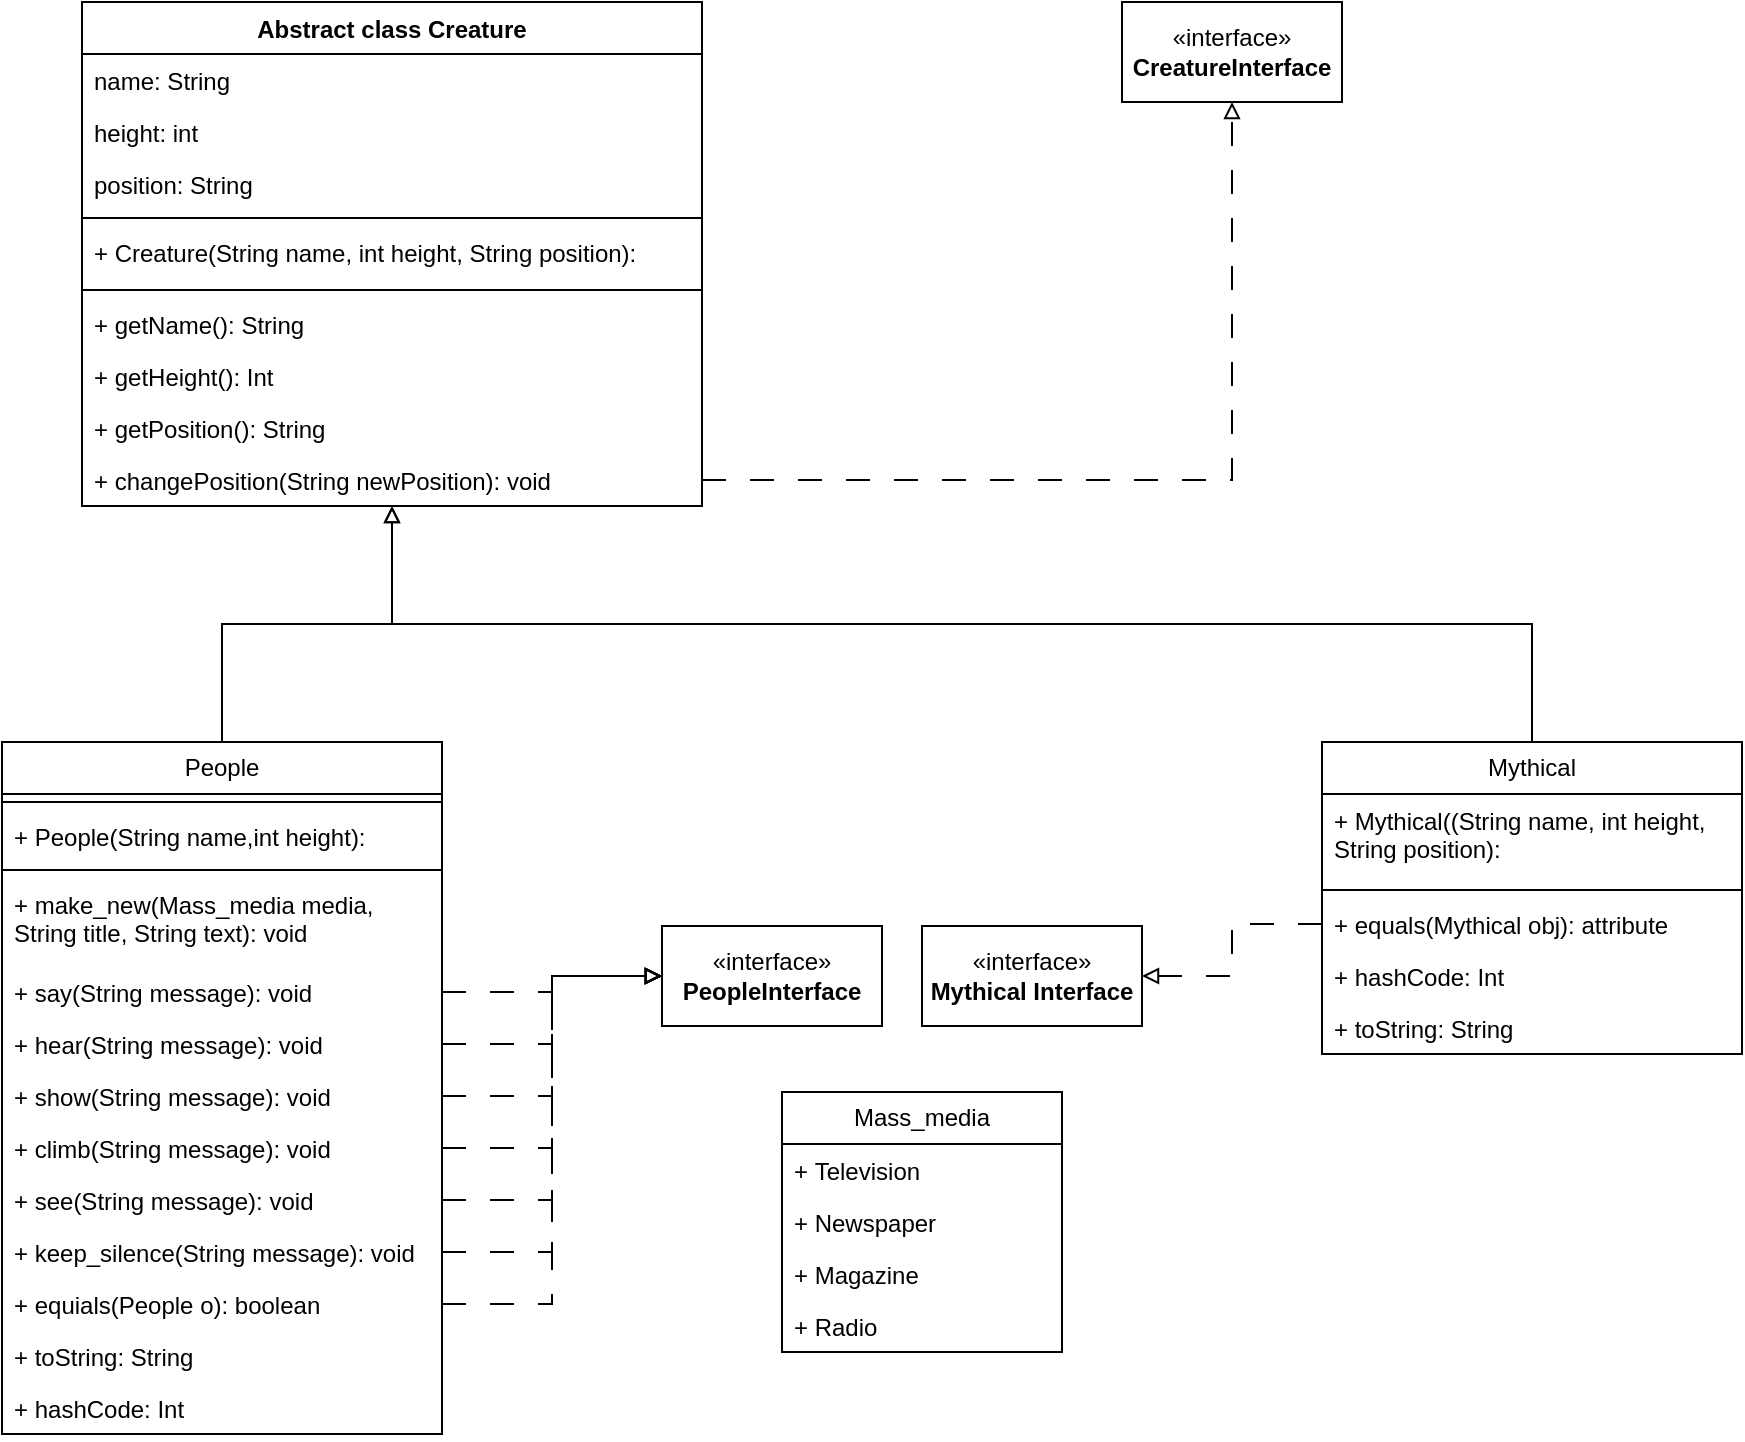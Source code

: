 <mxfile version="22.1.5" type="github">
  <diagram id="C5RBs43oDa-KdzZeNtuy" name="Page-1">
    <mxGraphModel dx="1007" dy="746" grid="1" gridSize="10" guides="1" tooltips="1" connect="1" arrows="1" fold="1" page="1" pageScale="1" pageWidth="827" pageHeight="1169" math="0" shadow="0">
      <root>
        <mxCell id="WIyWlLk6GJQsqaUBKTNV-0" />
        <mxCell id="WIyWlLk6GJQsqaUBKTNV-1" parent="WIyWlLk6GJQsqaUBKTNV-0" />
        <mxCell id="neT4RC4SGZ0ZJp4Sh62d-0" value="Abstract class Creature" style="swimlane;fontStyle=1;align=center;verticalAlign=top;childLayout=stackLayout;horizontal=1;startSize=26;horizontalStack=0;resizeParent=1;resizeParentMax=0;resizeLast=0;collapsible=1;marginBottom=0;whiteSpace=wrap;html=1;" vertex="1" parent="WIyWlLk6GJQsqaUBKTNV-1">
          <mxGeometry x="50" y="40" width="310" height="252" as="geometry" />
        </mxCell>
        <mxCell id="neT4RC4SGZ0ZJp4Sh62d-1" value="name: String" style="text;strokeColor=none;fillColor=none;align=left;verticalAlign=top;spacingLeft=4;spacingRight=4;overflow=hidden;rotatable=0;points=[[0,0.5],[1,0.5]];portConstraint=eastwest;whiteSpace=wrap;html=1;" vertex="1" parent="neT4RC4SGZ0ZJp4Sh62d-0">
          <mxGeometry y="26" width="310" height="26" as="geometry" />
        </mxCell>
        <mxCell id="neT4RC4SGZ0ZJp4Sh62d-4" value="height: int" style="text;strokeColor=none;fillColor=none;align=left;verticalAlign=top;spacingLeft=4;spacingRight=4;overflow=hidden;rotatable=0;points=[[0,0.5],[1,0.5]];portConstraint=eastwest;whiteSpace=wrap;html=1;" vertex="1" parent="neT4RC4SGZ0ZJp4Sh62d-0">
          <mxGeometry y="52" width="310" height="26" as="geometry" />
        </mxCell>
        <mxCell id="neT4RC4SGZ0ZJp4Sh62d-5" value="position: String" style="text;strokeColor=none;fillColor=none;align=left;verticalAlign=top;spacingLeft=4;spacingRight=4;overflow=hidden;rotatable=0;points=[[0,0.5],[1,0.5]];portConstraint=eastwest;whiteSpace=wrap;html=1;" vertex="1" parent="neT4RC4SGZ0ZJp4Sh62d-0">
          <mxGeometry y="78" width="310" height="26" as="geometry" />
        </mxCell>
        <mxCell id="neT4RC4SGZ0ZJp4Sh62d-9" value="" style="line;strokeWidth=1;fillColor=none;align=left;verticalAlign=middle;spacingTop=-1;spacingLeft=3;spacingRight=3;rotatable=0;labelPosition=right;points=[];portConstraint=eastwest;strokeColor=inherit;" vertex="1" parent="neT4RC4SGZ0ZJp4Sh62d-0">
          <mxGeometry y="104" width="310" height="8" as="geometry" />
        </mxCell>
        <mxCell id="neT4RC4SGZ0ZJp4Sh62d-10" value="+ Creature(String name, int height, String position):" style="text;strokeColor=none;fillColor=none;align=left;verticalAlign=top;spacingLeft=4;spacingRight=4;overflow=hidden;rotatable=0;points=[[0,0.5],[1,0.5]];portConstraint=eastwest;whiteSpace=wrap;html=1;" vertex="1" parent="neT4RC4SGZ0ZJp4Sh62d-0">
          <mxGeometry y="112" width="310" height="28" as="geometry" />
        </mxCell>
        <mxCell id="neT4RC4SGZ0ZJp4Sh62d-2" value="" style="line;strokeWidth=1;fillColor=none;align=left;verticalAlign=middle;spacingTop=-1;spacingLeft=3;spacingRight=3;rotatable=0;labelPosition=right;points=[];portConstraint=eastwest;strokeColor=inherit;" vertex="1" parent="neT4RC4SGZ0ZJp4Sh62d-0">
          <mxGeometry y="140" width="310" height="8" as="geometry" />
        </mxCell>
        <mxCell id="neT4RC4SGZ0ZJp4Sh62d-3" value="+ getName(): String" style="text;strokeColor=none;fillColor=none;align=left;verticalAlign=top;spacingLeft=4;spacingRight=4;overflow=hidden;rotatable=0;points=[[0,0.5],[1,0.5]];portConstraint=eastwest;whiteSpace=wrap;html=1;" vertex="1" parent="neT4RC4SGZ0ZJp4Sh62d-0">
          <mxGeometry y="148" width="310" height="26" as="geometry" />
        </mxCell>
        <mxCell id="neT4RC4SGZ0ZJp4Sh62d-6" value="+ getHeight(): Int" style="text;strokeColor=none;fillColor=none;align=left;verticalAlign=top;spacingLeft=4;spacingRight=4;overflow=hidden;rotatable=0;points=[[0,0.5],[1,0.5]];portConstraint=eastwest;whiteSpace=wrap;html=1;" vertex="1" parent="neT4RC4SGZ0ZJp4Sh62d-0">
          <mxGeometry y="174" width="310" height="26" as="geometry" />
        </mxCell>
        <mxCell id="neT4RC4SGZ0ZJp4Sh62d-7" value="+ getPosition(): String" style="text;strokeColor=none;fillColor=none;align=left;verticalAlign=top;spacingLeft=4;spacingRight=4;overflow=hidden;rotatable=0;points=[[0,0.5],[1,0.5]];portConstraint=eastwest;whiteSpace=wrap;html=1;" vertex="1" parent="neT4RC4SGZ0ZJp4Sh62d-0">
          <mxGeometry y="200" width="310" height="26" as="geometry" />
        </mxCell>
        <mxCell id="neT4RC4SGZ0ZJp4Sh62d-8" value="+ changePosition(String newPosition): void" style="text;strokeColor=none;fillColor=none;align=left;verticalAlign=top;spacingLeft=4;spacingRight=4;overflow=hidden;rotatable=0;points=[[0,0.5],[1,0.5]];portConstraint=eastwest;whiteSpace=wrap;html=1;" vertex="1" parent="neT4RC4SGZ0ZJp4Sh62d-0">
          <mxGeometry y="226" width="310" height="26" as="geometry" />
        </mxCell>
        <mxCell id="neT4RC4SGZ0ZJp4Sh62d-20" style="edgeStyle=orthogonalEdgeStyle;rounded=0;orthogonalLoop=1;jettySize=auto;html=1;exitX=0.5;exitY=0;exitDx=0;exitDy=0;endArrow=block;endFill=0;" edge="1" parent="WIyWlLk6GJQsqaUBKTNV-1" source="neT4RC4SGZ0ZJp4Sh62d-12" target="neT4RC4SGZ0ZJp4Sh62d-0">
          <mxGeometry relative="1" as="geometry" />
        </mxCell>
        <mxCell id="neT4RC4SGZ0ZJp4Sh62d-12" value="People" style="swimlane;fontStyle=0;childLayout=stackLayout;horizontal=1;startSize=26;fillColor=none;horizontalStack=0;resizeParent=1;resizeParentMax=0;resizeLast=0;collapsible=1;marginBottom=0;whiteSpace=wrap;html=1;" vertex="1" parent="WIyWlLk6GJQsqaUBKTNV-1">
          <mxGeometry x="10" y="410" width="220" height="346" as="geometry" />
        </mxCell>
        <mxCell id="neT4RC4SGZ0ZJp4Sh62d-56" value="" style="line;strokeWidth=1;fillColor=none;align=left;verticalAlign=middle;spacingTop=-1;spacingLeft=3;spacingRight=3;rotatable=0;labelPosition=right;points=[];portConstraint=eastwest;strokeColor=inherit;" vertex="1" parent="neT4RC4SGZ0ZJp4Sh62d-12">
          <mxGeometry y="26" width="220" height="8" as="geometry" />
        </mxCell>
        <mxCell id="neT4RC4SGZ0ZJp4Sh62d-54" value="+ People(String name,int height):" style="text;strokeColor=none;fillColor=none;align=left;verticalAlign=top;spacingLeft=4;spacingRight=4;overflow=hidden;rotatable=0;points=[[0,0.5],[1,0.5]];portConstraint=eastwest;whiteSpace=wrap;html=1;" vertex="1" parent="neT4RC4SGZ0ZJp4Sh62d-12">
          <mxGeometry y="34" width="220" height="26" as="geometry" />
        </mxCell>
        <mxCell id="neT4RC4SGZ0ZJp4Sh62d-55" value="" style="line;strokeWidth=1;fillColor=none;align=left;verticalAlign=middle;spacingTop=-1;spacingLeft=3;spacingRight=3;rotatable=0;labelPosition=right;points=[];portConstraint=eastwest;strokeColor=inherit;" vertex="1" parent="neT4RC4SGZ0ZJp4Sh62d-12">
          <mxGeometry y="60" width="220" height="8" as="geometry" />
        </mxCell>
        <mxCell id="neT4RC4SGZ0ZJp4Sh62d-51" value="+ make_new(Mass_media media, String title, String text): void" style="text;strokeColor=none;fillColor=none;align=left;verticalAlign=top;spacingLeft=4;spacingRight=4;overflow=hidden;rotatable=0;points=[[0,0.5],[1,0.5]];portConstraint=eastwest;whiteSpace=wrap;html=1;" vertex="1" parent="neT4RC4SGZ0ZJp4Sh62d-12">
          <mxGeometry y="68" width="220" height="44" as="geometry" />
        </mxCell>
        <mxCell id="neT4RC4SGZ0ZJp4Sh62d-13" value="+ say(String message): void" style="text;strokeColor=none;fillColor=none;align=left;verticalAlign=top;spacingLeft=4;spacingRight=4;overflow=hidden;rotatable=0;points=[[0,0.5],[1,0.5]];portConstraint=eastwest;whiteSpace=wrap;html=1;" vertex="1" parent="neT4RC4SGZ0ZJp4Sh62d-12">
          <mxGeometry y="112" width="220" height="26" as="geometry" />
        </mxCell>
        <mxCell id="neT4RC4SGZ0ZJp4Sh62d-14" value="+&amp;nbsp;hear(String message): void" style="text;strokeColor=none;fillColor=none;align=left;verticalAlign=top;spacingLeft=4;spacingRight=4;overflow=hidden;rotatable=0;points=[[0,0.5],[1,0.5]];portConstraint=eastwest;whiteSpace=wrap;html=1;" vertex="1" parent="neT4RC4SGZ0ZJp4Sh62d-12">
          <mxGeometry y="138" width="220" height="26" as="geometry" />
        </mxCell>
        <mxCell id="neT4RC4SGZ0ZJp4Sh62d-39" value="+ show(String message): void" style="text;strokeColor=none;fillColor=none;align=left;verticalAlign=top;spacingLeft=4;spacingRight=4;overflow=hidden;rotatable=0;points=[[0,0.5],[1,0.5]];portConstraint=eastwest;whiteSpace=wrap;html=1;" vertex="1" parent="neT4RC4SGZ0ZJp4Sh62d-12">
          <mxGeometry y="164" width="220" height="26" as="geometry" />
        </mxCell>
        <mxCell id="neT4RC4SGZ0ZJp4Sh62d-15" value="+ climb(String message): void" style="text;strokeColor=none;fillColor=none;align=left;verticalAlign=top;spacingLeft=4;spacingRight=4;overflow=hidden;rotatable=0;points=[[0,0.5],[1,0.5]];portConstraint=eastwest;whiteSpace=wrap;html=1;" vertex="1" parent="neT4RC4SGZ0ZJp4Sh62d-12">
          <mxGeometry y="190" width="220" height="26" as="geometry" />
        </mxCell>
        <mxCell id="neT4RC4SGZ0ZJp4Sh62d-40" value="+ see(String message): void" style="text;strokeColor=none;fillColor=none;align=left;verticalAlign=top;spacingLeft=4;spacingRight=4;overflow=hidden;rotatable=0;points=[[0,0.5],[1,0.5]];portConstraint=eastwest;whiteSpace=wrap;html=1;" vertex="1" parent="neT4RC4SGZ0ZJp4Sh62d-12">
          <mxGeometry y="216" width="220" height="26" as="geometry" />
        </mxCell>
        <mxCell id="neT4RC4SGZ0ZJp4Sh62d-41" value="+ keep_silence(String message): void" style="text;strokeColor=none;fillColor=none;align=left;verticalAlign=top;spacingLeft=4;spacingRight=4;overflow=hidden;rotatable=0;points=[[0,0.5],[1,0.5]];portConstraint=eastwest;whiteSpace=wrap;html=1;" vertex="1" parent="neT4RC4SGZ0ZJp4Sh62d-12">
          <mxGeometry y="242" width="220" height="26" as="geometry" />
        </mxCell>
        <mxCell id="neT4RC4SGZ0ZJp4Sh62d-42" value="+ equials(People o): boolean" style="text;strokeColor=none;fillColor=none;align=left;verticalAlign=top;spacingLeft=4;spacingRight=4;overflow=hidden;rotatable=0;points=[[0,0.5],[1,0.5]];portConstraint=eastwest;whiteSpace=wrap;html=1;" vertex="1" parent="neT4RC4SGZ0ZJp4Sh62d-12">
          <mxGeometry y="268" width="220" height="26" as="geometry" />
        </mxCell>
        <mxCell id="neT4RC4SGZ0ZJp4Sh62d-52" value="+ toString: String" style="text;strokeColor=none;fillColor=none;align=left;verticalAlign=top;spacingLeft=4;spacingRight=4;overflow=hidden;rotatable=0;points=[[0,0.5],[1,0.5]];portConstraint=eastwest;whiteSpace=wrap;html=1;" vertex="1" parent="neT4RC4SGZ0ZJp4Sh62d-12">
          <mxGeometry y="294" width="220" height="26" as="geometry" />
        </mxCell>
        <mxCell id="neT4RC4SGZ0ZJp4Sh62d-53" value="+ hashCode: Int" style="text;strokeColor=none;fillColor=none;align=left;verticalAlign=top;spacingLeft=4;spacingRight=4;overflow=hidden;rotatable=0;points=[[0,0.5],[1,0.5]];portConstraint=eastwest;whiteSpace=wrap;html=1;" vertex="1" parent="neT4RC4SGZ0ZJp4Sh62d-12">
          <mxGeometry y="320" width="220" height="26" as="geometry" />
        </mxCell>
        <mxCell id="neT4RC4SGZ0ZJp4Sh62d-22" style="edgeStyle=orthogonalEdgeStyle;rounded=0;orthogonalLoop=1;jettySize=auto;html=1;exitX=0.5;exitY=0;exitDx=0;exitDy=0;endArrow=block;endFill=0;" edge="1" parent="WIyWlLk6GJQsqaUBKTNV-1" source="neT4RC4SGZ0ZJp4Sh62d-16" target="neT4RC4SGZ0ZJp4Sh62d-0">
          <mxGeometry relative="1" as="geometry" />
        </mxCell>
        <mxCell id="neT4RC4SGZ0ZJp4Sh62d-16" value="Mythical" style="swimlane;fontStyle=0;childLayout=stackLayout;horizontal=1;startSize=26;fillColor=none;horizontalStack=0;resizeParent=1;resizeParentMax=0;resizeLast=0;collapsible=1;marginBottom=0;whiteSpace=wrap;html=1;" vertex="1" parent="WIyWlLk6GJQsqaUBKTNV-1">
          <mxGeometry x="670" y="410" width="210" height="156" as="geometry" />
        </mxCell>
        <mxCell id="neT4RC4SGZ0ZJp4Sh62d-19" value="+ Mythical((String name, int height, String position):" style="text;strokeColor=none;fillColor=none;align=left;verticalAlign=top;spacingLeft=4;spacingRight=4;overflow=hidden;rotatable=0;points=[[0,0.5],[1,0.5]];portConstraint=eastwest;whiteSpace=wrap;html=1;" vertex="1" parent="neT4RC4SGZ0ZJp4Sh62d-16">
          <mxGeometry y="26" width="210" height="44" as="geometry" />
        </mxCell>
        <mxCell id="neT4RC4SGZ0ZJp4Sh62d-59" value="" style="line;strokeWidth=1;fillColor=none;align=left;verticalAlign=middle;spacingTop=-1;spacingLeft=3;spacingRight=3;rotatable=0;labelPosition=right;points=[];portConstraint=eastwest;strokeColor=inherit;" vertex="1" parent="neT4RC4SGZ0ZJp4Sh62d-16">
          <mxGeometry y="70" width="210" height="8" as="geometry" />
        </mxCell>
        <mxCell id="neT4RC4SGZ0ZJp4Sh62d-58" value="+ equals(Mythical obj): attribute" style="text;strokeColor=none;fillColor=none;align=left;verticalAlign=top;spacingLeft=4;spacingRight=4;overflow=hidden;rotatable=0;points=[[0,0.5],[1,0.5]];portConstraint=eastwest;whiteSpace=wrap;html=1;" vertex="1" parent="neT4RC4SGZ0ZJp4Sh62d-16">
          <mxGeometry y="78" width="210" height="26" as="geometry" />
        </mxCell>
        <mxCell id="neT4RC4SGZ0ZJp4Sh62d-64" value="+ hashCode: Int" style="text;strokeColor=none;fillColor=none;align=left;verticalAlign=top;spacingLeft=4;spacingRight=4;overflow=hidden;rotatable=0;points=[[0,0.5],[1,0.5]];portConstraint=eastwest;whiteSpace=wrap;html=1;" vertex="1" parent="neT4RC4SGZ0ZJp4Sh62d-16">
          <mxGeometry y="104" width="210" height="26" as="geometry" />
        </mxCell>
        <mxCell id="neT4RC4SGZ0ZJp4Sh62d-65" value="+ toString: String" style="text;strokeColor=none;fillColor=none;align=left;verticalAlign=top;spacingLeft=4;spacingRight=4;overflow=hidden;rotatable=0;points=[[0,0.5],[1,0.5]];portConstraint=eastwest;whiteSpace=wrap;html=1;" vertex="1" parent="neT4RC4SGZ0ZJp4Sh62d-16">
          <mxGeometry y="130" width="210" height="26" as="geometry" />
        </mxCell>
        <mxCell id="neT4RC4SGZ0ZJp4Sh62d-23" value="«interface»&lt;br&gt;&lt;b&gt;CreatureInterface&lt;br&gt;&lt;/b&gt;" style="html=1;whiteSpace=wrap;" vertex="1" parent="WIyWlLk6GJQsqaUBKTNV-1">
          <mxGeometry x="570" y="40" width="110" height="50" as="geometry" />
        </mxCell>
        <mxCell id="neT4RC4SGZ0ZJp4Sh62d-27" style="edgeStyle=orthogonalEdgeStyle;rounded=0;orthogonalLoop=1;jettySize=auto;html=1;entryX=0.5;entryY=1;entryDx=0;entryDy=0;endArrow=block;endFill=0;dashed=1;dashPattern=12 12;" edge="1" parent="WIyWlLk6GJQsqaUBKTNV-1" source="neT4RC4SGZ0ZJp4Sh62d-8" target="neT4RC4SGZ0ZJp4Sh62d-23">
          <mxGeometry relative="1" as="geometry" />
        </mxCell>
        <mxCell id="neT4RC4SGZ0ZJp4Sh62d-28" value="«interface»&lt;br&gt;&lt;b&gt;PeopleInterface&lt;/b&gt;" style="html=1;whiteSpace=wrap;" vertex="1" parent="WIyWlLk6GJQsqaUBKTNV-1">
          <mxGeometry x="340" y="502" width="110" height="50" as="geometry" />
        </mxCell>
        <mxCell id="neT4RC4SGZ0ZJp4Sh62d-29" value="«interface»&lt;br&gt;&lt;b&gt;Mythical Interface&lt;/b&gt;" style="html=1;whiteSpace=wrap;" vertex="1" parent="WIyWlLk6GJQsqaUBKTNV-1">
          <mxGeometry x="470" y="502" width="110" height="50" as="geometry" />
        </mxCell>
        <mxCell id="neT4RC4SGZ0ZJp4Sh62d-34" value="Mass_media" style="swimlane;fontStyle=0;childLayout=stackLayout;horizontal=1;startSize=26;fillColor=none;horizontalStack=0;resizeParent=1;resizeParentMax=0;resizeLast=0;collapsible=1;marginBottom=0;whiteSpace=wrap;html=1;" vertex="1" parent="WIyWlLk6GJQsqaUBKTNV-1">
          <mxGeometry x="400" y="585" width="140" height="130" as="geometry" />
        </mxCell>
        <mxCell id="neT4RC4SGZ0ZJp4Sh62d-35" value="+&amp;nbsp;Television" style="text;strokeColor=none;fillColor=none;align=left;verticalAlign=top;spacingLeft=4;spacingRight=4;overflow=hidden;rotatable=0;points=[[0,0.5],[1,0.5]];portConstraint=eastwest;whiteSpace=wrap;html=1;" vertex="1" parent="neT4RC4SGZ0ZJp4Sh62d-34">
          <mxGeometry y="26" width="140" height="26" as="geometry" />
        </mxCell>
        <mxCell id="neT4RC4SGZ0ZJp4Sh62d-36" value="+&amp;nbsp;Newspaper" style="text;strokeColor=none;fillColor=none;align=left;verticalAlign=top;spacingLeft=4;spacingRight=4;overflow=hidden;rotatable=0;points=[[0,0.5],[1,0.5]];portConstraint=eastwest;whiteSpace=wrap;html=1;" vertex="1" parent="neT4RC4SGZ0ZJp4Sh62d-34">
          <mxGeometry y="52" width="140" height="26" as="geometry" />
        </mxCell>
        <mxCell id="neT4RC4SGZ0ZJp4Sh62d-37" value="+&amp;nbsp;Magazine" style="text;strokeColor=none;fillColor=none;align=left;verticalAlign=top;spacingLeft=4;spacingRight=4;overflow=hidden;rotatable=0;points=[[0,0.5],[1,0.5]];portConstraint=eastwest;whiteSpace=wrap;html=1;" vertex="1" parent="neT4RC4SGZ0ZJp4Sh62d-34">
          <mxGeometry y="78" width="140" height="26" as="geometry" />
        </mxCell>
        <mxCell id="neT4RC4SGZ0ZJp4Sh62d-38" value="+&amp;nbsp;Radio" style="text;strokeColor=none;fillColor=none;align=left;verticalAlign=top;spacingLeft=4;spacingRight=4;overflow=hidden;rotatable=0;points=[[0,0.5],[1,0.5]];portConstraint=eastwest;whiteSpace=wrap;html=1;" vertex="1" parent="neT4RC4SGZ0ZJp4Sh62d-34">
          <mxGeometry y="104" width="140" height="26" as="geometry" />
        </mxCell>
        <mxCell id="neT4RC4SGZ0ZJp4Sh62d-44" style="edgeStyle=orthogonalEdgeStyle;rounded=0;orthogonalLoop=1;jettySize=auto;html=1;entryX=0;entryY=0.5;entryDx=0;entryDy=0;dashed=1;endArrow=block;endFill=0;dashPattern=12 12;" edge="1" parent="WIyWlLk6GJQsqaUBKTNV-1" source="neT4RC4SGZ0ZJp4Sh62d-13" target="neT4RC4SGZ0ZJp4Sh62d-28">
          <mxGeometry relative="1" as="geometry" />
        </mxCell>
        <mxCell id="neT4RC4SGZ0ZJp4Sh62d-45" style="edgeStyle=orthogonalEdgeStyle;rounded=0;orthogonalLoop=1;jettySize=auto;html=1;exitX=1;exitY=0.5;exitDx=0;exitDy=0;entryX=0;entryY=0.5;entryDx=0;entryDy=0;dashed=1;endArrow=block;endFill=0;dashPattern=12 12;" edge="1" parent="WIyWlLk6GJQsqaUBKTNV-1" source="neT4RC4SGZ0ZJp4Sh62d-14" target="neT4RC4SGZ0ZJp4Sh62d-28">
          <mxGeometry relative="1" as="geometry" />
        </mxCell>
        <mxCell id="neT4RC4SGZ0ZJp4Sh62d-46" style="edgeStyle=orthogonalEdgeStyle;rounded=0;orthogonalLoop=1;jettySize=auto;html=1;exitX=1;exitY=0.5;exitDx=0;exitDy=0;entryX=0;entryY=0.5;entryDx=0;entryDy=0;dashed=1;endArrow=block;endFill=0;dashPattern=12 12;" edge="1" parent="WIyWlLk6GJQsqaUBKTNV-1" source="neT4RC4SGZ0ZJp4Sh62d-39" target="neT4RC4SGZ0ZJp4Sh62d-28">
          <mxGeometry relative="1" as="geometry">
            <mxPoint x="280" y="430" as="targetPoint" />
          </mxGeometry>
        </mxCell>
        <mxCell id="neT4RC4SGZ0ZJp4Sh62d-47" style="edgeStyle=orthogonalEdgeStyle;rounded=0;orthogonalLoop=1;jettySize=auto;html=1;entryX=0;entryY=0.5;entryDx=0;entryDy=0;dashed=1;endArrow=block;endFill=0;dashPattern=12 12;" edge="1" parent="WIyWlLk6GJQsqaUBKTNV-1" source="neT4RC4SGZ0ZJp4Sh62d-15" target="neT4RC4SGZ0ZJp4Sh62d-28">
          <mxGeometry relative="1" as="geometry" />
        </mxCell>
        <mxCell id="neT4RC4SGZ0ZJp4Sh62d-48" style="edgeStyle=orthogonalEdgeStyle;rounded=0;orthogonalLoop=1;jettySize=auto;html=1;entryX=0;entryY=0.5;entryDx=0;entryDy=0;dashed=1;endArrow=block;endFill=0;dashPattern=12 12;" edge="1" parent="WIyWlLk6GJQsqaUBKTNV-1" source="neT4RC4SGZ0ZJp4Sh62d-40" target="neT4RC4SGZ0ZJp4Sh62d-28">
          <mxGeometry relative="1" as="geometry">
            <mxPoint x="340" y="520" as="targetPoint" />
          </mxGeometry>
        </mxCell>
        <mxCell id="neT4RC4SGZ0ZJp4Sh62d-49" style="edgeStyle=orthogonalEdgeStyle;rounded=0;orthogonalLoop=1;jettySize=auto;html=1;entryX=0;entryY=0.5;entryDx=0;entryDy=0;dashed=1;endArrow=block;endFill=0;dashPattern=12 12;" edge="1" parent="WIyWlLk6GJQsqaUBKTNV-1" source="neT4RC4SGZ0ZJp4Sh62d-41" target="neT4RC4SGZ0ZJp4Sh62d-28">
          <mxGeometry relative="1" as="geometry">
            <mxPoint x="380" y="520" as="targetPoint" />
          </mxGeometry>
        </mxCell>
        <mxCell id="neT4RC4SGZ0ZJp4Sh62d-50" style="edgeStyle=orthogonalEdgeStyle;rounded=0;orthogonalLoop=1;jettySize=auto;html=1;entryX=0;entryY=0.5;entryDx=0;entryDy=0;dashed=1;endArrow=block;endFill=0;dashPattern=12 12;" edge="1" parent="WIyWlLk6GJQsqaUBKTNV-1" source="neT4RC4SGZ0ZJp4Sh62d-42" target="neT4RC4SGZ0ZJp4Sh62d-28">
          <mxGeometry relative="1" as="geometry" />
        </mxCell>
        <mxCell id="neT4RC4SGZ0ZJp4Sh62d-62" style="edgeStyle=orthogonalEdgeStyle;rounded=0;orthogonalLoop=1;jettySize=auto;html=1;entryX=1;entryY=0.5;entryDx=0;entryDy=0;dashed=1;dashPattern=12 12;endArrow=block;endFill=0;" edge="1" parent="WIyWlLk6GJQsqaUBKTNV-1" source="neT4RC4SGZ0ZJp4Sh62d-58" target="neT4RC4SGZ0ZJp4Sh62d-29">
          <mxGeometry relative="1" as="geometry" />
        </mxCell>
      </root>
    </mxGraphModel>
  </diagram>
</mxfile>
